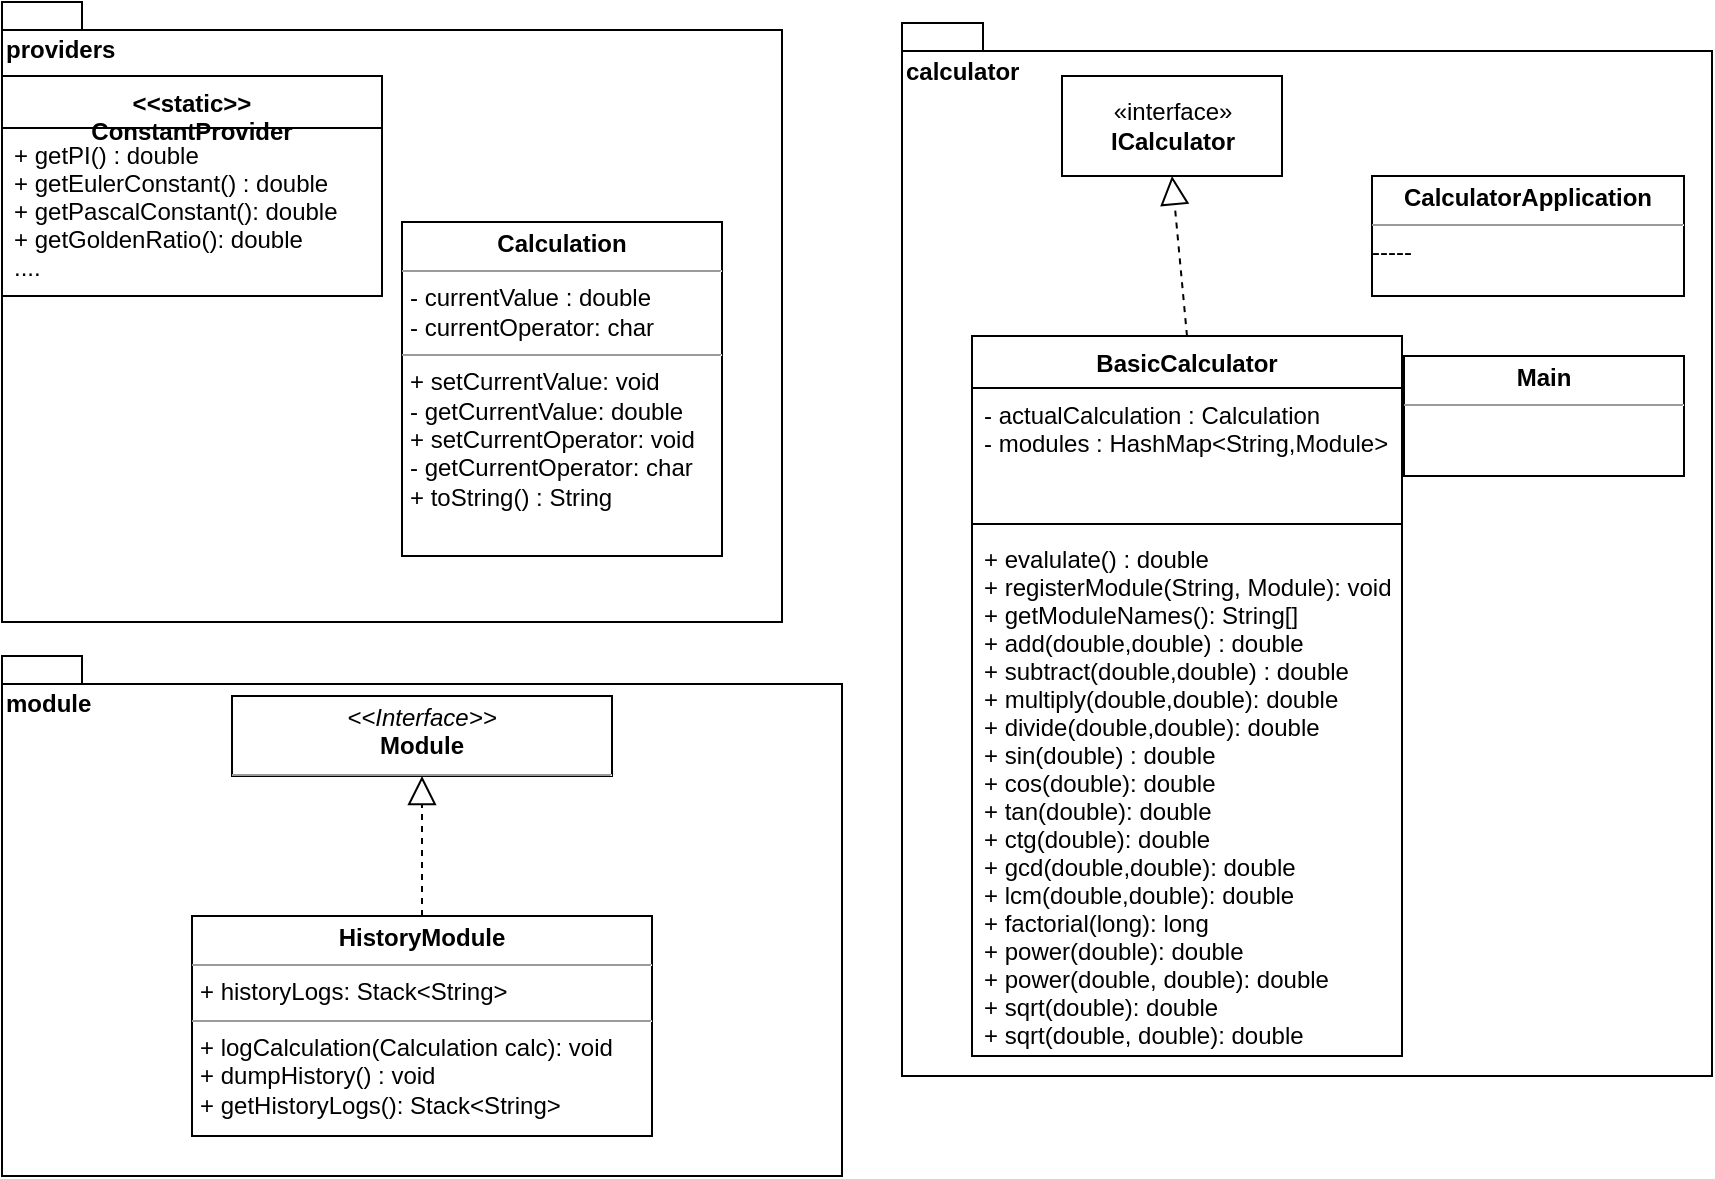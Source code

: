 <mxfile version="13.7.3" type="device"><diagram id="C5RBs43oDa-KdzZeNtuy" name="Page-1"><mxGraphModel dx="981" dy="532" grid="1" gridSize="10" guides="1" tooltips="1" connect="1" arrows="1" fold="1" page="1" pageScale="1" pageWidth="827" pageHeight="1169" math="0" shadow="0"><root><mxCell id="WIyWlLk6GJQsqaUBKTNV-0"/><mxCell id="WIyWlLk6GJQsqaUBKTNV-1" parent="WIyWlLk6GJQsqaUBKTNV-0"/><mxCell id="XgvjB6UCi2_GMD0Y5S5A-1" value="calculator" style="shape=folder;fontStyle=1;spacingTop=10;tabWidth=40;tabHeight=14;tabPosition=left;html=1;align=left;verticalAlign=top;" vertex="1" parent="WIyWlLk6GJQsqaUBKTNV-1"><mxGeometry x="450" y="13.5" width="405" height="526.5" as="geometry"/></mxCell><mxCell id="XgvjB6UCi2_GMD0Y5S5A-0" value="providers" style="shape=folder;fontStyle=1;spacingTop=10;tabWidth=40;tabHeight=14;tabPosition=left;html=1;noLabel=0;labelPosition=center;verticalLabelPosition=middle;align=left;verticalAlign=top;horizontal=1;" vertex="1" parent="WIyWlLk6GJQsqaUBKTNV-1"><mxGeometry y="3" width="390" height="310" as="geometry"/></mxCell><mxCell id="3kCvDRgQwZp3znurGLtC-0" value="«interface»&lt;br&gt;&lt;div&gt;&lt;b&gt;ICalculator&lt;/b&gt;&lt;/div&gt;" style="html=1;" parent="WIyWlLk6GJQsqaUBKTNV-1" vertex="1"><mxGeometry x="530" y="40" width="110" height="50" as="geometry"/></mxCell><mxCell id="3kCvDRgQwZp3znurGLtC-5" value="" style="endArrow=block;dashed=1;endFill=0;endSize=12;html=1;exitX=0.5;exitY=0;exitDx=0;exitDy=0;entryX=0.5;entryY=1;entryDx=0;entryDy=0;" parent="WIyWlLk6GJQsqaUBKTNV-1" source="3kCvDRgQwZp3znurGLtC-1" target="3kCvDRgQwZp3znurGLtC-0" edge="1"><mxGeometry width="160" relative="1" as="geometry"><mxPoint x="405" y="106" as="sourcePoint"/><mxPoint x="455" y="86" as="targetPoint"/></mxGeometry></mxCell><mxCell id="XgvjB6UCi2_GMD0Y5S5A-2" value="&lt;p style=&quot;margin: 0px ; margin-top: 4px ; text-align: center&quot;&gt;&lt;b&gt;CalculatorApplication&lt;/b&gt;&lt;br&gt;&lt;/p&gt;&lt;hr size=&quot;1&quot;&gt;&lt;div style=&quot;height: 2px&quot;&gt;-----&lt;br&gt;&lt;/div&gt;" style="verticalAlign=top;align=left;overflow=fill;fontSize=12;fontFamily=Helvetica;html=1;" vertex="1" parent="WIyWlLk6GJQsqaUBKTNV-1"><mxGeometry x="685" y="90" width="156" height="60" as="geometry"/></mxCell><mxCell id="3kCvDRgQwZp3znurGLtC-1" value="BasicCalculator&#xA;" style="swimlane;fontStyle=1;align=center;verticalAlign=top;childLayout=stackLayout;horizontal=1;startSize=26;horizontalStack=0;resizeParent=1;resizeParentMax=0;resizeLast=0;collapsible=1;marginBottom=0;" parent="WIyWlLk6GJQsqaUBKTNV-1" vertex="1"><mxGeometry x="485" y="170" width="215" height="360" as="geometry"/></mxCell><mxCell id="3kCvDRgQwZp3znurGLtC-2" value="- actualCalculation : Calculation&#xA;- modules : HashMap&lt;String,Module&gt;&#xA;&#xA;" style="text;strokeColor=none;fillColor=none;align=left;verticalAlign=top;spacingLeft=4;spacingRight=4;overflow=hidden;rotatable=0;points=[[0,0.5],[1,0.5]];portConstraint=eastwest;" parent="3kCvDRgQwZp3znurGLtC-1" vertex="1"><mxGeometry y="26" width="215" height="64" as="geometry"/></mxCell><mxCell id="3kCvDRgQwZp3znurGLtC-3" value="" style="line;strokeWidth=1;fillColor=none;align=left;verticalAlign=middle;spacingTop=-1;spacingLeft=3;spacingRight=3;rotatable=0;labelPosition=right;points=[];portConstraint=eastwest;" parent="3kCvDRgQwZp3znurGLtC-1" vertex="1"><mxGeometry y="90" width="215" height="8" as="geometry"/></mxCell><mxCell id="3kCvDRgQwZp3znurGLtC-4" value="+ evalulate() : double&#xA;+ registerModule(String, Module): void&#xA;+ getModuleNames(): String[]&#xA;+ add(double,double) : double&#xA;+ subtract(double,double) : double&#xA;+ multiply(double,double): double&#xA;+ divide(double,double): double&#xA;+ sin(double) : double&#xA;+ cos(double): double&#xA;+ tan(double): double&#xA;+ ctg(double): double&#xA;+ gcd(double,double): double&#xA;+ lcm(double,double): double&#xA;+ factorial(long): long&#xA;+ power(double): double&#xA;+ power(double, double): double&#xA;+ sqrt(double): double&#xA;+ sqrt(double, double): double&#xA;" style="text;strokeColor=none;fillColor=none;align=left;verticalAlign=top;spacingLeft=4;spacingRight=4;overflow=hidden;rotatable=0;points=[[0,0.5],[1,0.5]];portConstraint=eastwest;" parent="3kCvDRgQwZp3znurGLtC-1" vertex="1"><mxGeometry y="98" width="215" height="262" as="geometry"/></mxCell><mxCell id="XgvjB6UCi2_GMD0Y5S5A-3" value="module" style="shape=folder;fontStyle=1;spacingTop=10;tabWidth=40;tabHeight=14;tabPosition=left;html=1;align=left;verticalAlign=top;" vertex="1" parent="WIyWlLk6GJQsqaUBKTNV-1"><mxGeometry y="330" width="420" height="260" as="geometry"/></mxCell><mxCell id="3kCvDRgQwZp3znurGLtC-16" value="&lt;p style=&quot;margin: 0px ; margin-top: 4px ; text-align: center&quot;&gt;&lt;i&gt;&amp;lt;&amp;lt;Interface&amp;gt;&amp;gt;&lt;/i&gt;&lt;br&gt;&lt;b&gt;Module&lt;/b&gt;&lt;/p&gt;&lt;hr size=&quot;1&quot;&gt;" style="verticalAlign=top;align=left;overflow=fill;fontSize=12;fontFamily=Helvetica;html=1;" parent="WIyWlLk6GJQsqaUBKTNV-1" vertex="1"><mxGeometry x="115" y="350" width="190" height="40" as="geometry"/></mxCell><mxCell id="3kCvDRgQwZp3znurGLtC-8" value="&lt;&lt;static&gt;&gt;&#xA;ConstantProvider" style="swimlane;fontStyle=1;align=center;verticalAlign=top;childLayout=stackLayout;horizontal=1;startSize=26;horizontalStack=0;resizeParent=1;resizeParentMax=0;resizeLast=0;collapsible=1;marginBottom=0;" parent="WIyWlLk6GJQsqaUBKTNV-1" vertex="1"><mxGeometry y="40" width="190" height="110" as="geometry"/></mxCell><mxCell id="3kCvDRgQwZp3znurGLtC-11" value="+ getPI() : double&#xA;+ getEulerConstant() : double&#xA;+ getPascalConstant(): double&#xA;+ getGoldenRatio(): double&#xA;....&#xA;&#xA;" style="text;strokeColor=none;fillColor=none;align=left;verticalAlign=top;spacingLeft=4;spacingRight=4;overflow=hidden;rotatable=0;points=[[0,0.5],[1,0.5]];portConstraint=eastwest;" parent="3kCvDRgQwZp3znurGLtC-8" vertex="1"><mxGeometry y="26" width="190" height="84" as="geometry"/></mxCell><mxCell id="XgvjB6UCi2_GMD0Y5S5A-4" value="&lt;p style=&quot;margin: 0px ; margin-top: 4px ; text-align: center&quot;&gt;&lt;b&gt;HistoryModule&lt;/b&gt;&lt;/p&gt;&lt;hr size=&quot;1&quot;&gt;&lt;p style=&quot;margin: 0px ; margin-left: 4px&quot;&gt;+ historyLogs: Stack&amp;lt;String&amp;gt;&lt;br&gt;&lt;/p&gt;&lt;hr size=&quot;1&quot;&gt;&lt;p style=&quot;margin: 0px ; margin-left: 4px&quot;&gt;+ logCalculation(Calculation calc): void&lt;br&gt;+ dumpHistory() : void&lt;/p&gt;&lt;p style=&quot;margin: 0px ; margin-left: 4px&quot;&gt;+ getHistoryLogs(): Stack&amp;lt;String&amp;gt;&lt;br&gt;&lt;/p&gt;" style="verticalAlign=top;align=left;overflow=fill;fontSize=12;fontFamily=Helvetica;html=1;" vertex="1" parent="WIyWlLk6GJQsqaUBKTNV-1"><mxGeometry x="95" y="460" width="230" height="110" as="geometry"/></mxCell><mxCell id="XgvjB6UCi2_GMD0Y5S5A-5" value="" style="endArrow=block;dashed=1;endFill=0;endSize=12;html=1;exitX=0.5;exitY=0;exitDx=0;exitDy=0;" edge="1" parent="WIyWlLk6GJQsqaUBKTNV-1" source="XgvjB6UCi2_GMD0Y5S5A-4"><mxGeometry width="160" relative="1" as="geometry"><mxPoint x="180" y="460" as="sourcePoint"/><mxPoint x="210" y="390" as="targetPoint"/></mxGeometry></mxCell><mxCell id="XgvjB6UCi2_GMD0Y5S5A-7" value="&lt;p style=&quot;margin: 0px ; margin-top: 4px ; text-align: center&quot;&gt;&lt;b&gt;Calculation&lt;/b&gt;&lt;/p&gt;&lt;hr size=&quot;1&quot;&gt;&lt;p style=&quot;margin: 0px ; margin-left: 4px&quot;&gt;- currentValue : double&lt;br&gt;- currentOperator: char&lt;br&gt;&lt;/p&gt;&lt;hr size=&quot;1&quot;&gt;&lt;p style=&quot;margin: 0px ; margin-left: 4px&quot;&gt;+ setCurrentValue: void&lt;br&gt;- getCurrentValue: double&lt;br&gt;+ setCurrentOperator: void&lt;/p&gt;&lt;p style=&quot;margin: 0px ; margin-left: 4px&quot;&gt;- getCurrentOperator: char&lt;/p&gt;&lt;p style=&quot;margin: 0px ; margin-left: 4px&quot;&gt;+ toString() : String&lt;br&gt;&lt;/p&gt;" style="verticalAlign=top;align=left;overflow=fill;fontSize=12;fontFamily=Helvetica;html=1;" vertex="1" parent="WIyWlLk6GJQsqaUBKTNV-1"><mxGeometry x="200" y="113" width="160" height="167" as="geometry"/></mxCell><mxCell id="XgvjB6UCi2_GMD0Y5S5A-8" value="&lt;p style=&quot;margin: 0px ; margin-top: 4px ; text-align: center&quot;&gt;&lt;b&gt;Main&lt;/b&gt;&lt;br&gt;&lt;/p&gt;&lt;hr size=&quot;1&quot;&gt;&lt;div style=&quot;height: 2px&quot;&gt;&lt;/div&gt;" style="verticalAlign=top;align=left;overflow=fill;fontSize=12;fontFamily=Helvetica;html=1;" vertex="1" parent="WIyWlLk6GJQsqaUBKTNV-1"><mxGeometry x="701" y="180" width="140" height="60" as="geometry"/></mxCell></root></mxGraphModel></diagram></mxfile>